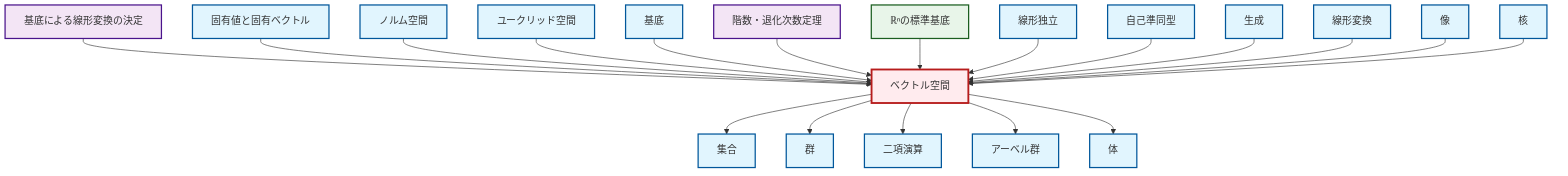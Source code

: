 graph TD
    classDef definition fill:#e1f5fe,stroke:#01579b,stroke-width:2px
    classDef theorem fill:#f3e5f5,stroke:#4a148c,stroke-width:2px
    classDef axiom fill:#fff3e0,stroke:#e65100,stroke-width:2px
    classDef example fill:#e8f5e9,stroke:#1b5e20,stroke-width:2px
    classDef current fill:#ffebee,stroke:#b71c1c,stroke-width:3px
    def-euclidean-space["ユークリッド空間"]:::definition
    def-image["像"]:::definition
    def-kernel["核"]:::definition
    def-set["集合"]:::definition
    def-abelian-group["アーベル群"]:::definition
    def-binary-operation["二項演算"]:::definition
    def-linear-independence["線形独立"]:::definition
    def-normed-vector-space["ノルム空間"]:::definition
    thm-linear-transformation-basis["基底による線形変換の決定"]:::theorem
    def-span["生成"]:::definition
    def-eigenvalue-eigenvector["固有値と固有ベクトル"]:::definition
    def-linear-transformation["線形変換"]:::definition
    def-group["群"]:::definition
    def-vector-space["ベクトル空間"]:::definition
    def-endomorphism["自己準同型"]:::definition
    ex-standard-basis-rn["ℝⁿの標準基底"]:::example
    def-basis["基底"]:::definition
    def-field["体"]:::definition
    thm-rank-nullity["階数・退化次数定理"]:::theorem
    def-vector-space --> def-set
    thm-linear-transformation-basis --> def-vector-space
    def-eigenvalue-eigenvector --> def-vector-space
    def-normed-vector-space --> def-vector-space
    def-euclidean-space --> def-vector-space
    def-basis --> def-vector-space
    thm-rank-nullity --> def-vector-space
    def-vector-space --> def-group
    ex-standard-basis-rn --> def-vector-space
    def-linear-independence --> def-vector-space
    def-vector-space --> def-binary-operation
    def-endomorphism --> def-vector-space
    def-span --> def-vector-space
    def-vector-space --> def-abelian-group
    def-linear-transformation --> def-vector-space
    def-image --> def-vector-space
    def-vector-space --> def-field
    def-kernel --> def-vector-space
    class def-vector-space current